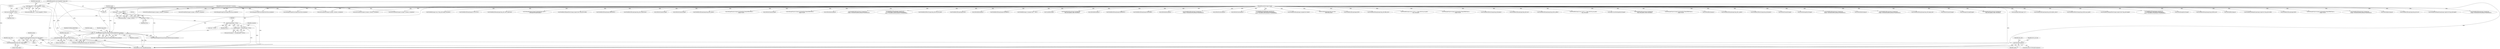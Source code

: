 digraph "0_ImageMagick_4cc6ec8a4197d4c008577127736bf7985d632323@pointer" {
"1000549" [label="(Call,option=GetImageOption(image_info,\"bmp3:alpha\"))"];
"1000551" [label="(Call,GetImageOption(image_info,\"bmp3:alpha\"))"];
"1000238" [label="(Call,GetImageOption(image_info,\"bmp:format\"))"];
"1000199" [label="(Call,OpenBlob(image_info,image,WriteBinaryBlobMode,exception))"];
"1000147" [label="(Call,image_info != (const ImageInfo *) NULL)"];
"1000126" [label="(MethodParameterIn,const ImageInfo *image_info)"];
"1000149" [label="(Call,(const ImageInfo *) NULL)"];
"1000159" [label="(Call,image != (Image *) NULL)"];
"1000127" [label="(MethodParameterIn,Image *image)"];
"1000161" [label="(Call,(Image *) NULL)"];
"1000186" [label="(Call,exception != (ExceptionInfo *) NULL)"];
"1000128" [label="(MethodParameterIn,ExceptionInfo *exception)"];
"1000188" [label="(Call,(ExceptionInfo *) NULL)"];
"1000555" [label="(Call,IsStringTrue(option))"];
"1000584" [label="(Call,GetImageProfile(image,\"icc\"))"];
"1002573" [label="(MethodReturn,static MagickBooleanType)"];
"1001968" [label="(Call,WriteBlobLSBLong(image,bmp_info.number_colors))"];
"1001892" [label="(Call,WriteBlobLSBShort(image,bmp_info.bits_per_pixel))"];
"1001876" [label="(Call,WriteBlobLSBSignedShort(image,(signed short) bmp_info.height))"];
"1002052" [label="(Call,WriteBlobLSBLong(image,(unsigned int)\n          ((1.000f-(image->chromaticity.red_primary.x+\n          image->chromaticity.red_primary.y))*0x40000000)))"];
"1002538" [label="(Call,GetNextImageInList(image))"];
"1000202" [label="(Identifier,WriteBinaryBlobMode)"];
"1001834" [label="(Call,WriteBlobLSBLong(image,bmp_info.file_size))"];
"1001524" [label="(Call,GetPixelBlue(image,p))"];
"1000160" [label="(Identifier,image)"];
"1001908" [label="(Call,WriteBlobLSBSignedLong(image,(signed int) bmp_info.width))"];
"1002289" [label="(Call,WriteBlobLSBLong(image,0x00))"];
"1000422" [label="(Call,SetImageStorageClass(image,DirectClass,exception))"];
"1000556" [label="(Identifier,option)"];
"1000201" [label="(Identifier,image)"];
"1001226" [label="(Call,GetVirtualPixels(image,0,y,image->columns,1,exception))"];
"1001443" [label="(Call,SetImageProgress(image,SaveImageTag,(MagickOffsetType) y,\n                image->rows))"];
"1002147" [label="(Call,WriteBlobLSBLong(image,(unsigned int)\n          (image->chromaticity.blue_primary.y*0x40000000)))"];
"1001548" [label="(Call,GetPixelAlpha(image,p))"];
"1001901" [label="(Call,WriteBlobLSBLong(image,bmp_info.size))"];
"1001476" [label="(Call,GetVirtualPixels(image,0,y,image->columns,1,exception))"];
"1001917" [label="(Call,WriteBlobLSBSignedLong(image,(signed int) bmp_info.height))"];
"1000289" [label="(Call,TransformImageColorspace(image,sRGBColorspace,exception))"];
"1002037" [label="(Call,WriteBlobLSBLong(image,(unsigned int)\n          (image->chromaticity.red_primary.y*0x40000000)))"];
"1000126" [label="(MethodParameterIn,const ImageInfo *image_info)"];
"1002524" [label="(Call,WriteBlob(image,(size_t) bmp_info.image_size,pixels))"];
"1002017" [label="(Call,WriteBlobLSBLong(image,0x73524742U))"];
"1000128" [label="(MethodParameterIn,ExceptionInfo *exception)"];
"1000551" [label="(Call,GetImageOption(image_info,\"bmp3:alpha\"))"];
"1001975" [label="(Call,WriteBlobLSBLong(image,bmp_info.colors_important))"];
"1000343" [label="(Call,SetImageStorageClass(image,DirectClass,exception))"];
"1002550" [label="(Call,SetImageProgress(image,SaveImagesTag,scene++,\n      GetImageListLength(image)))"];
"1000148" [label="(Identifier,image_info)"];
"1001867" [label="(Call,WriteBlobLSBSignedShort(image,(signed short) bmp_info.width))"];
"1000151" [label="(Identifier,NULL)"];
"1002012" [label="(Call,WriteBlobLSBLong(image,0xff000000U))"];
"1001940" [label="(Call,WriteBlobLSBLong(image,bmp_info.compression))"];
"1000149" [label="(Call,(const ImageInfo *) NULL)"];
"1001137" [label="(Call,GetPixelChannels(image))"];
"1001553" [label="(Call,GetPixelChannels(image))"];
"1000559" [label="(Identifier,bmp_info)"];
"1001954" [label="(Call,WriteBlobLSBLong(image,bmp_info.x_pixels))"];
"1000554" [label="(ControlStructure,if (IsStringTrue(option)))"];
"1001018" [label="(Call,SetImageProgress(image,SaveImageTag,(MagickOffsetType) y,\n                image->rows))"];
"1000960" [label="(Call,GetPixelChannels(image))"];
"1001306" [label="(Call,SetImageProgress(image,SaveImageTag,(MagickOffsetType) y,\n                image->rows))"];
"1001275" [label="(Call,GetPixelIndex(image,p))"];
"1000186" [label="(Call,exception != (ExceptionInfo *) NULL)"];
"1002077" [label="(Call,WriteBlobLSBLong(image,(unsigned int)\n          (image->chromaticity.green_primary.x*0x40000000)))"];
"1002107" [label="(Call,WriteBlobLSBLong(image,(unsigned int)\n          ((1.000f-(image->chromaticity.green_primary.x+\n          image->chromaticity.green_primary.y))*0x40000000)))"];
"1000549" [label="(Call,option=GetImageOption(image_info,\"bmp3:alpha\"))"];
"1001933" [label="(Call,WriteBlobLSBShort(image,bmp_info.bits_per_pixel))"];
"1002284" [label="(Call,WriteBlobLSBLong(image,0x00))"];
"1001540" [label="(Call,GetPixelRed(image,p))"];
"1000197" [label="(Call,status=OpenBlob(image_info,image,WriteBinaryBlobMode,exception))"];
"1000439" [label="(Call,SetImageStorageClass(image,DirectClass,exception))"];
"1002002" [label="(Call,WriteBlobLSBLong(image,0x0000ff00U))"];
"1001826" [label="(Call,WriteBlob(image,2,(unsigned char *) \"BM\"))"];
"1002569" [label="(Call,CloseBlob(image))"];
"1000158" [label="(Call,assert(image != (Image *) NULL))"];
"1000552" [label="(Identifier,image_info)"];
"1002213" [label="(Call,WriteBlobLSBLong(image,(unsigned int)\n          (bmp_info.gamma_scale.z*0x10000)))"];
"1001403" [label="(Call,GetPixelRed(image,p))"];
"1001997" [label="(Call,WriteBlobLSBLong(image,0x00ff0000U))"];
"1000876" [label="(Call,GetVirtualPixels(image,0,y,image->columns,1,exception))"];
"1002007" [label="(Call,WriteBlobLSBLong(image,0x000000ffU))"];
"1000244" [label="(Call,(char *) NULL)"];
"1000159" [label="(Call,image != (Image *) NULL)"];
"1001111" [label="(Call,GetPixelIndex(image,p))"];
"1000550" [label="(Identifier,option)"];
"1002022" [label="(Call,WriteBlobLSBLong(image,(unsigned int)\n          (image->chromaticity.red_primary.x*0x40000000)))"];
"1001532" [label="(Call,GetPixelGreen(image,p))"];
"1001395" [label="(Call,GetPixelGreen(image,p))"];
"1000240" [label="(Literal,\"bmp:format\")"];
"1002162" [label="(Call,WriteBlobLSBLong(image,(unsigned int)\n          ((1.000f-(image->chromaticity.blue_primary.x+\n          image->chromaticity.blue_primary.y))*0x40000000)))"];
"1000147" [label="(Call,image_info != (const ImageInfo *) NULL)"];
"1002277" [label="(Call,WriteBlobLSBLong(image,(unsigned int) intent))"];
"1001653" [label="(Call,EncodeImage(image,bytes_per_line,\n            pixels,bmp_data))"];
"1002294" [label="(Call,WriteBlobLSBLong(image,0x00))"];
"1001848" [label="(Call,WriteBlobLSBLong(image,bmp_info.offset_bits))"];
"1000187" [label="(Identifier,exception)"];
"1002474" [label="(Call,WriteBlob(image,(size_t) (3*(1L << bmp_info.bits_per_pixel)),\n            bmp_colormap))"];
"1000190" [label="(Identifier,NULL)"];
"1000127" [label="(MethodParameterIn,Image *image)"];
"1001193" [label="(Call,SetImageProgress(image,SaveImageTag,(MagickOffsetType) y,\n                image->rows))"];
"1001926" [label="(Call,WriteBlobLSBShort(image,bmp_info.planes))"];
"1000239" [label="(Identifier,image_info)"];
"1000553" [label="(Literal,\"bmp3:alpha\")"];
"1000199" [label="(Call,OpenBlob(image_info,image,WriteBinaryBlobMode,exception))"];
"1001860" [label="(Call,WriteBlobLSBLong(image,bmp_info.size))"];
"1001841" [label="(Call,WriteBlobLSBLong(image,bmp_info.ba_offset))"];
"1000200" [label="(Identifier,image_info)"];
"1000161" [label="(Call,(Image *) NULL)"];
"1001339" [label="(Call,GetVirtualPixels(image,0,y,image->columns,1,exception))"];
"1002489" [label="(Call,WriteBlob(image,(size_t) (4*(1L << bmp_info.bits_per_pixel)),\n            bmp_colormap))"];
"1002544" [label="(Call,image=SyncNextImageInList(image))"];
"1002187" [label="(Call,WriteBlobLSBLong(image,(unsigned int)\n          (bmp_info.gamma_scale.x*0x10000)))"];
"1000163" [label="(Identifier,NULL)"];
"1000563" [label="(Identifier,bytes_per_line)"];
"1000203" [label="(Identifier,exception)"];
"1001566" [label="(Call,SetImageProgress(image,SaveImageTag,(MagickOffsetType) y,\n                image->rows))"];
"1001387" [label="(Call,GetPixelBlue(image,p))"];
"1000548" [label="(Block,)"];
"1001961" [label="(Call,WriteBlobLSBLong(image,bmp_info.y_pixels))"];
"1001885" [label="(Call,WriteBlobLSBShort(image,bmp_info.planes))"];
"1001280" [label="(Call,GetPixelChannels(image))"];
"1002546" [label="(Call,SyncNextImageInList(image))"];
"1000185" [label="(Call,assert(exception != (ExceptionInfo *) NULL))"];
"1000236" [label="(Call,option=GetImageOption(image_info,\"bmp:format\"))"];
"1002132" [label="(Call,WriteBlobLSBLong(image,(unsigned int)\n          (image->chromaticity.blue_primary.x*0x40000000)))"];
"1000555" [label="(Call,IsStringTrue(option))"];
"1001054" [label="(Call,GetVirtualPixels(image,0,y,image->columns,1,exception))"];
"1000188" [label="(Call,(ExceptionInfo *) NULL)"];
"1000932" [label="(Call,GetPixelIndex(image,p))"];
"1002092" [label="(Call,WriteBlobLSBLong(image,(unsigned int)\n          (image->chromaticity.green_primary.y*0x40000000)))"];
"1001947" [label="(Call,WriteBlobLSBLong(image,bmp_info.image_size))"];
"1000238" [label="(Call,GetImageOption(image_info,\"bmp:format\"))"];
"1001408" [label="(Call,GetPixelChannels(image))"];
"1000146" [label="(Call,assert(image_info != (const ImageInfo *) NULL))"];
"1002555" [label="(Call,GetImageListLength(image))"];
"1002200" [label="(Call,WriteBlobLSBLong(image,(unsigned int)\n          (bmp_info.gamma_scale.y*0x10000)))"];
"1000549" -> "1000548"  [label="AST: "];
"1000549" -> "1000551"  [label="CFG: "];
"1000550" -> "1000549"  [label="AST: "];
"1000551" -> "1000549"  [label="AST: "];
"1000556" -> "1000549"  [label="CFG: "];
"1000549" -> "1002573"  [label="DDG: "];
"1000551" -> "1000549"  [label="DDG: "];
"1000551" -> "1000549"  [label="DDG: "];
"1000549" -> "1000555"  [label="DDG: "];
"1000551" -> "1000553"  [label="CFG: "];
"1000552" -> "1000551"  [label="AST: "];
"1000553" -> "1000551"  [label="AST: "];
"1000551" -> "1002573"  [label="DDG: "];
"1000238" -> "1000551"  [label="DDG: "];
"1000126" -> "1000551"  [label="DDG: "];
"1000238" -> "1000236"  [label="AST: "];
"1000238" -> "1000240"  [label="CFG: "];
"1000239" -> "1000238"  [label="AST: "];
"1000240" -> "1000238"  [label="AST: "];
"1000236" -> "1000238"  [label="CFG: "];
"1000238" -> "1002573"  [label="DDG: "];
"1000238" -> "1000236"  [label="DDG: "];
"1000238" -> "1000236"  [label="DDG: "];
"1000199" -> "1000238"  [label="DDG: "];
"1000126" -> "1000238"  [label="DDG: "];
"1000199" -> "1000197"  [label="AST: "];
"1000199" -> "1000203"  [label="CFG: "];
"1000200" -> "1000199"  [label="AST: "];
"1000201" -> "1000199"  [label="AST: "];
"1000202" -> "1000199"  [label="AST: "];
"1000203" -> "1000199"  [label="AST: "];
"1000197" -> "1000199"  [label="CFG: "];
"1000199" -> "1002573"  [label="DDG: "];
"1000199" -> "1002573"  [label="DDG: "];
"1000199" -> "1002573"  [label="DDG: "];
"1000199" -> "1002573"  [label="DDG: "];
"1000199" -> "1000197"  [label="DDG: "];
"1000199" -> "1000197"  [label="DDG: "];
"1000199" -> "1000197"  [label="DDG: "];
"1000199" -> "1000197"  [label="DDG: "];
"1000147" -> "1000199"  [label="DDG: "];
"1000126" -> "1000199"  [label="DDG: "];
"1000159" -> "1000199"  [label="DDG: "];
"1000127" -> "1000199"  [label="DDG: "];
"1000186" -> "1000199"  [label="DDG: "];
"1000128" -> "1000199"  [label="DDG: "];
"1000199" -> "1000289"  [label="DDG: "];
"1000199" -> "1000289"  [label="DDG: "];
"1000147" -> "1000146"  [label="AST: "];
"1000147" -> "1000149"  [label="CFG: "];
"1000148" -> "1000147"  [label="AST: "];
"1000149" -> "1000147"  [label="AST: "];
"1000146" -> "1000147"  [label="CFG: "];
"1000147" -> "1002573"  [label="DDG: "];
"1000147" -> "1000146"  [label="DDG: "];
"1000147" -> "1000146"  [label="DDG: "];
"1000126" -> "1000147"  [label="DDG: "];
"1000149" -> "1000147"  [label="DDG: "];
"1000126" -> "1000125"  [label="AST: "];
"1000126" -> "1002573"  [label="DDG: "];
"1000149" -> "1000151"  [label="CFG: "];
"1000150" -> "1000149"  [label="AST: "];
"1000151" -> "1000149"  [label="AST: "];
"1000149" -> "1000161"  [label="DDG: "];
"1000159" -> "1000158"  [label="AST: "];
"1000159" -> "1000161"  [label="CFG: "];
"1000160" -> "1000159"  [label="AST: "];
"1000161" -> "1000159"  [label="AST: "];
"1000158" -> "1000159"  [label="CFG: "];
"1000159" -> "1002573"  [label="DDG: "];
"1000159" -> "1000158"  [label="DDG: "];
"1000159" -> "1000158"  [label="DDG: "];
"1000127" -> "1000159"  [label="DDG: "];
"1000161" -> "1000159"  [label="DDG: "];
"1000127" -> "1000125"  [label="AST: "];
"1000127" -> "1002573"  [label="DDG: "];
"1000127" -> "1000289"  [label="DDG: "];
"1000127" -> "1000343"  [label="DDG: "];
"1000127" -> "1000422"  [label="DDG: "];
"1000127" -> "1000439"  [label="DDG: "];
"1000127" -> "1000584"  [label="DDG: "];
"1000127" -> "1000876"  [label="DDG: "];
"1000127" -> "1000932"  [label="DDG: "];
"1000127" -> "1000960"  [label="DDG: "];
"1000127" -> "1001018"  [label="DDG: "];
"1000127" -> "1001054"  [label="DDG: "];
"1000127" -> "1001111"  [label="DDG: "];
"1000127" -> "1001137"  [label="DDG: "];
"1000127" -> "1001193"  [label="DDG: "];
"1000127" -> "1001226"  [label="DDG: "];
"1000127" -> "1001275"  [label="DDG: "];
"1000127" -> "1001280"  [label="DDG: "];
"1000127" -> "1001306"  [label="DDG: "];
"1000127" -> "1001339"  [label="DDG: "];
"1000127" -> "1001387"  [label="DDG: "];
"1000127" -> "1001395"  [label="DDG: "];
"1000127" -> "1001403"  [label="DDG: "];
"1000127" -> "1001408"  [label="DDG: "];
"1000127" -> "1001443"  [label="DDG: "];
"1000127" -> "1001476"  [label="DDG: "];
"1000127" -> "1001524"  [label="DDG: "];
"1000127" -> "1001532"  [label="DDG: "];
"1000127" -> "1001540"  [label="DDG: "];
"1000127" -> "1001548"  [label="DDG: "];
"1000127" -> "1001553"  [label="DDG: "];
"1000127" -> "1001566"  [label="DDG: "];
"1000127" -> "1001653"  [label="DDG: "];
"1000127" -> "1001826"  [label="DDG: "];
"1000127" -> "1001834"  [label="DDG: "];
"1000127" -> "1001841"  [label="DDG: "];
"1000127" -> "1001848"  [label="DDG: "];
"1000127" -> "1001860"  [label="DDG: "];
"1000127" -> "1001867"  [label="DDG: "];
"1000127" -> "1001876"  [label="DDG: "];
"1000127" -> "1001885"  [label="DDG: "];
"1000127" -> "1001892"  [label="DDG: "];
"1000127" -> "1001901"  [label="DDG: "];
"1000127" -> "1001908"  [label="DDG: "];
"1000127" -> "1001917"  [label="DDG: "];
"1000127" -> "1001926"  [label="DDG: "];
"1000127" -> "1001933"  [label="DDG: "];
"1000127" -> "1001940"  [label="DDG: "];
"1000127" -> "1001947"  [label="DDG: "];
"1000127" -> "1001954"  [label="DDG: "];
"1000127" -> "1001961"  [label="DDG: "];
"1000127" -> "1001968"  [label="DDG: "];
"1000127" -> "1001975"  [label="DDG: "];
"1000127" -> "1001997"  [label="DDG: "];
"1000127" -> "1002002"  [label="DDG: "];
"1000127" -> "1002007"  [label="DDG: "];
"1000127" -> "1002012"  [label="DDG: "];
"1000127" -> "1002017"  [label="DDG: "];
"1000127" -> "1002022"  [label="DDG: "];
"1000127" -> "1002037"  [label="DDG: "];
"1000127" -> "1002052"  [label="DDG: "];
"1000127" -> "1002077"  [label="DDG: "];
"1000127" -> "1002092"  [label="DDG: "];
"1000127" -> "1002107"  [label="DDG: "];
"1000127" -> "1002132"  [label="DDG: "];
"1000127" -> "1002147"  [label="DDG: "];
"1000127" -> "1002162"  [label="DDG: "];
"1000127" -> "1002187"  [label="DDG: "];
"1000127" -> "1002200"  [label="DDG: "];
"1000127" -> "1002213"  [label="DDG: "];
"1000127" -> "1002277"  [label="DDG: "];
"1000127" -> "1002284"  [label="DDG: "];
"1000127" -> "1002289"  [label="DDG: "];
"1000127" -> "1002294"  [label="DDG: "];
"1000127" -> "1002474"  [label="DDG: "];
"1000127" -> "1002489"  [label="DDG: "];
"1000127" -> "1002524"  [label="DDG: "];
"1000127" -> "1002538"  [label="DDG: "];
"1000127" -> "1002544"  [label="DDG: "];
"1000127" -> "1002546"  [label="DDG: "];
"1000127" -> "1002550"  [label="DDG: "];
"1000127" -> "1002555"  [label="DDG: "];
"1000127" -> "1002569"  [label="DDG: "];
"1000161" -> "1000163"  [label="CFG: "];
"1000162" -> "1000161"  [label="AST: "];
"1000163" -> "1000161"  [label="AST: "];
"1000161" -> "1000188"  [label="DDG: "];
"1000186" -> "1000185"  [label="AST: "];
"1000186" -> "1000188"  [label="CFG: "];
"1000187" -> "1000186"  [label="AST: "];
"1000188" -> "1000186"  [label="AST: "];
"1000185" -> "1000186"  [label="CFG: "];
"1000186" -> "1002573"  [label="DDG: "];
"1000186" -> "1000185"  [label="DDG: "];
"1000186" -> "1000185"  [label="DDG: "];
"1000128" -> "1000186"  [label="DDG: "];
"1000188" -> "1000186"  [label="DDG: "];
"1000128" -> "1000125"  [label="AST: "];
"1000128" -> "1002573"  [label="DDG: "];
"1000128" -> "1000289"  [label="DDG: "];
"1000128" -> "1000343"  [label="DDG: "];
"1000128" -> "1000422"  [label="DDG: "];
"1000128" -> "1000439"  [label="DDG: "];
"1000128" -> "1000876"  [label="DDG: "];
"1000128" -> "1001054"  [label="DDG: "];
"1000128" -> "1001226"  [label="DDG: "];
"1000128" -> "1001339"  [label="DDG: "];
"1000128" -> "1001476"  [label="DDG: "];
"1000188" -> "1000190"  [label="CFG: "];
"1000189" -> "1000188"  [label="AST: "];
"1000190" -> "1000188"  [label="AST: "];
"1000188" -> "1002573"  [label="DDG: "];
"1000188" -> "1000244"  [label="DDG: "];
"1000555" -> "1000554"  [label="AST: "];
"1000555" -> "1000556"  [label="CFG: "];
"1000556" -> "1000555"  [label="AST: "];
"1000559" -> "1000555"  [label="CFG: "];
"1000563" -> "1000555"  [label="CFG: "];
"1000555" -> "1002573"  [label="DDG: "];
"1000555" -> "1002573"  [label="DDG: "];
}

